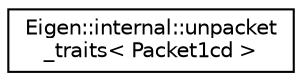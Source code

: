 digraph "Graphical Class Hierarchy"
{
  edge [fontname="Helvetica",fontsize="10",labelfontname="Helvetica",labelfontsize="10"];
  node [fontname="Helvetica",fontsize="10",shape=record];
  rankdir="LR";
  Node1 [label="Eigen::internal::unpacket\l_traits\< Packet1cd \>",height=0.2,width=0.4,color="black", fillcolor="white", style="filled",URL="$struct_eigen_1_1internal_1_1unpacket__traits_3_01_packet1cd_01_4.html"];
}
